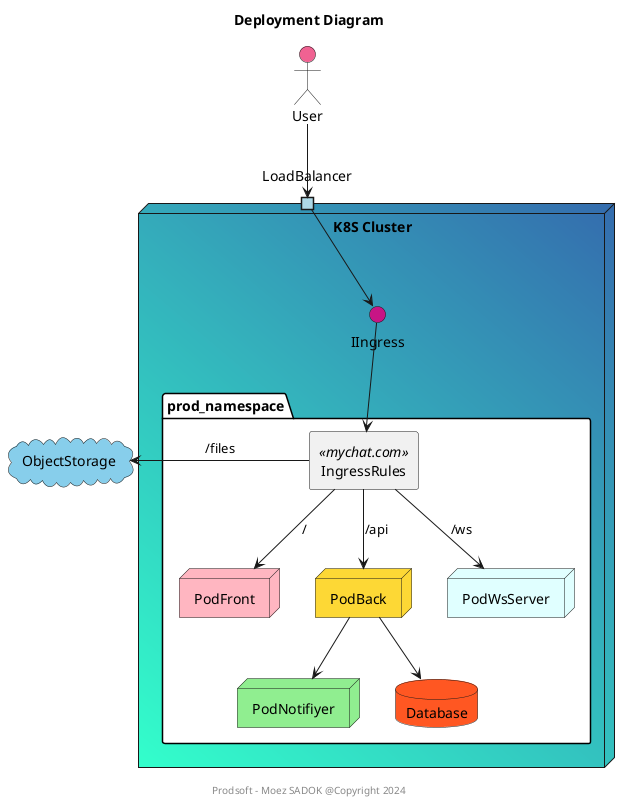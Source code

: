 @startuml

title Deployment Diagram 
footer Prodsoft - Moez SADOK @Copyright 2024

actor User #F06292

node "K8S Cluster" #33FFCC\356CAE {
    interface IIngress  #MediumVioletRed
    portin LoadBalancer  #LightBlue

    package "prod_namespace" #White{
        node PodFront #LightPink
        node PodBack #FDD835
        node PodWsServer #LightCyan
        node PodNotifiyer #LightGreen
        database Database #FF5722
        agent "IngressRules" as Ingress << mychat.com >>

        ' PodFront -.right.> PodBack
        ' PodBack -.right.> PodWsServer
        PodBack -down-> Database
        Ingress -down-> PodFront : /
        Ingress -down-> PodBack : /api
        Ingress -down-> PodWsServer : /ws
        PodBack -down-> PodNotifiyer
    }
}

cloud ObjectStorage #SkyBlue
LoadBalancer -down-> IIngress
IIngress -down-> Ingress
User -down-> LoadBalancer
Ingress -left-> ObjectStorage : /files


' package "staging_namespace"{
    '     node PodFrontStaging
    '     node PodBackStaging
    '     database Database
    '     ' replace docker compose
    '     component IngressStaging

    '     PodFrontStaging -.left.> PodBackStaging
    '     PodBackStaging -down-> Database
    '     IngressStaging -down-> PodFrontStaging
    '     IngressStaging -down-> PodBackStaging
    '
' }

' cloud ObjectStorageStaging #SkyBlue
' Ingress -down-> IngressStaging
' IngressStaging -right-> ObjectStorageStaging

